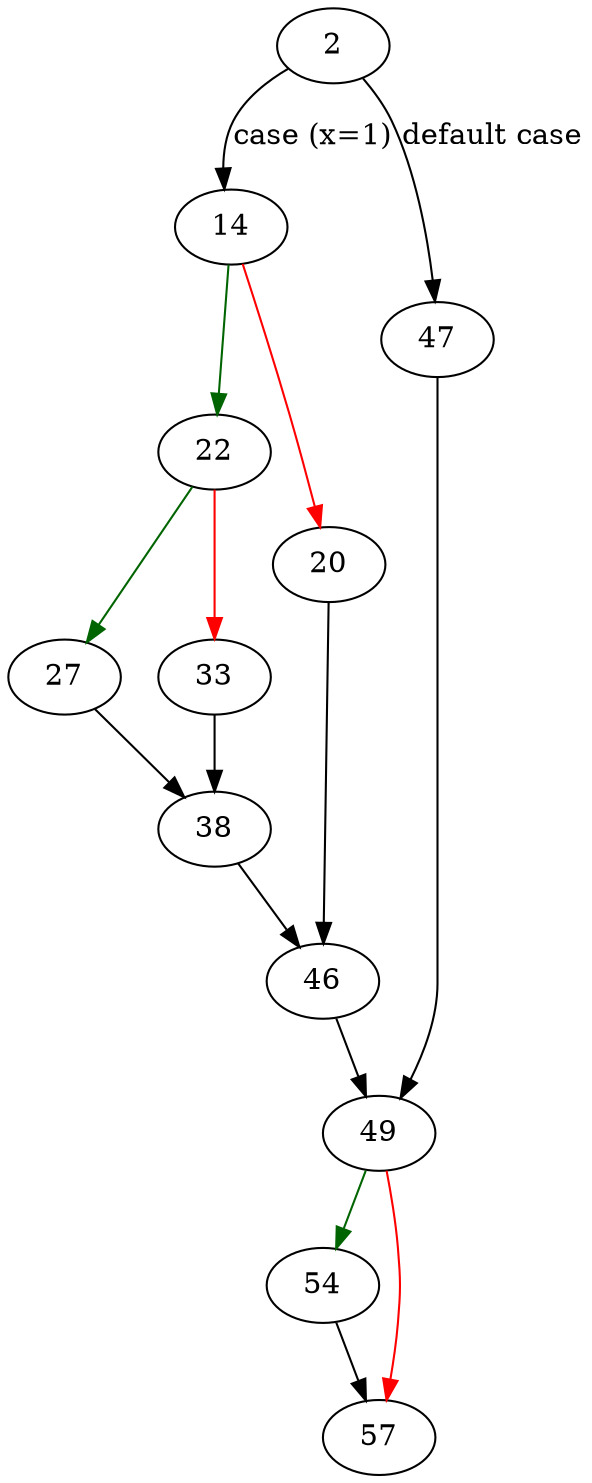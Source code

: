 strict digraph "sqlite3_vtab_config" {
	// Node definitions.
	2 [entry=true];
	14;
	47;
	22;
	20;
	46;
	27;
	33;
	38;
	49;
	54;
	57;

	// Edge definitions.
	2 -> 14 [
		cond="case (x=1)"
		label="case (x=1)"
	];
	2 -> 47 [
		cond="default case"
		label="default case"
	];
	14 -> 22 [
		color=darkgreen
		cond=true
	];
	14 -> 20 [
		color=red
		cond=false
	];
	47 -> 49;
	22 -> 27 [
		color=darkgreen
		cond=true
	];
	22 -> 33 [
		color=red
		cond=false
	];
	20 -> 46;
	46 -> 49;
	27 -> 38;
	33 -> 38;
	38 -> 46;
	49 -> 54 [
		color=darkgreen
		cond=true
	];
	49 -> 57 [
		color=red
		cond=false
	];
	54 -> 57;
}